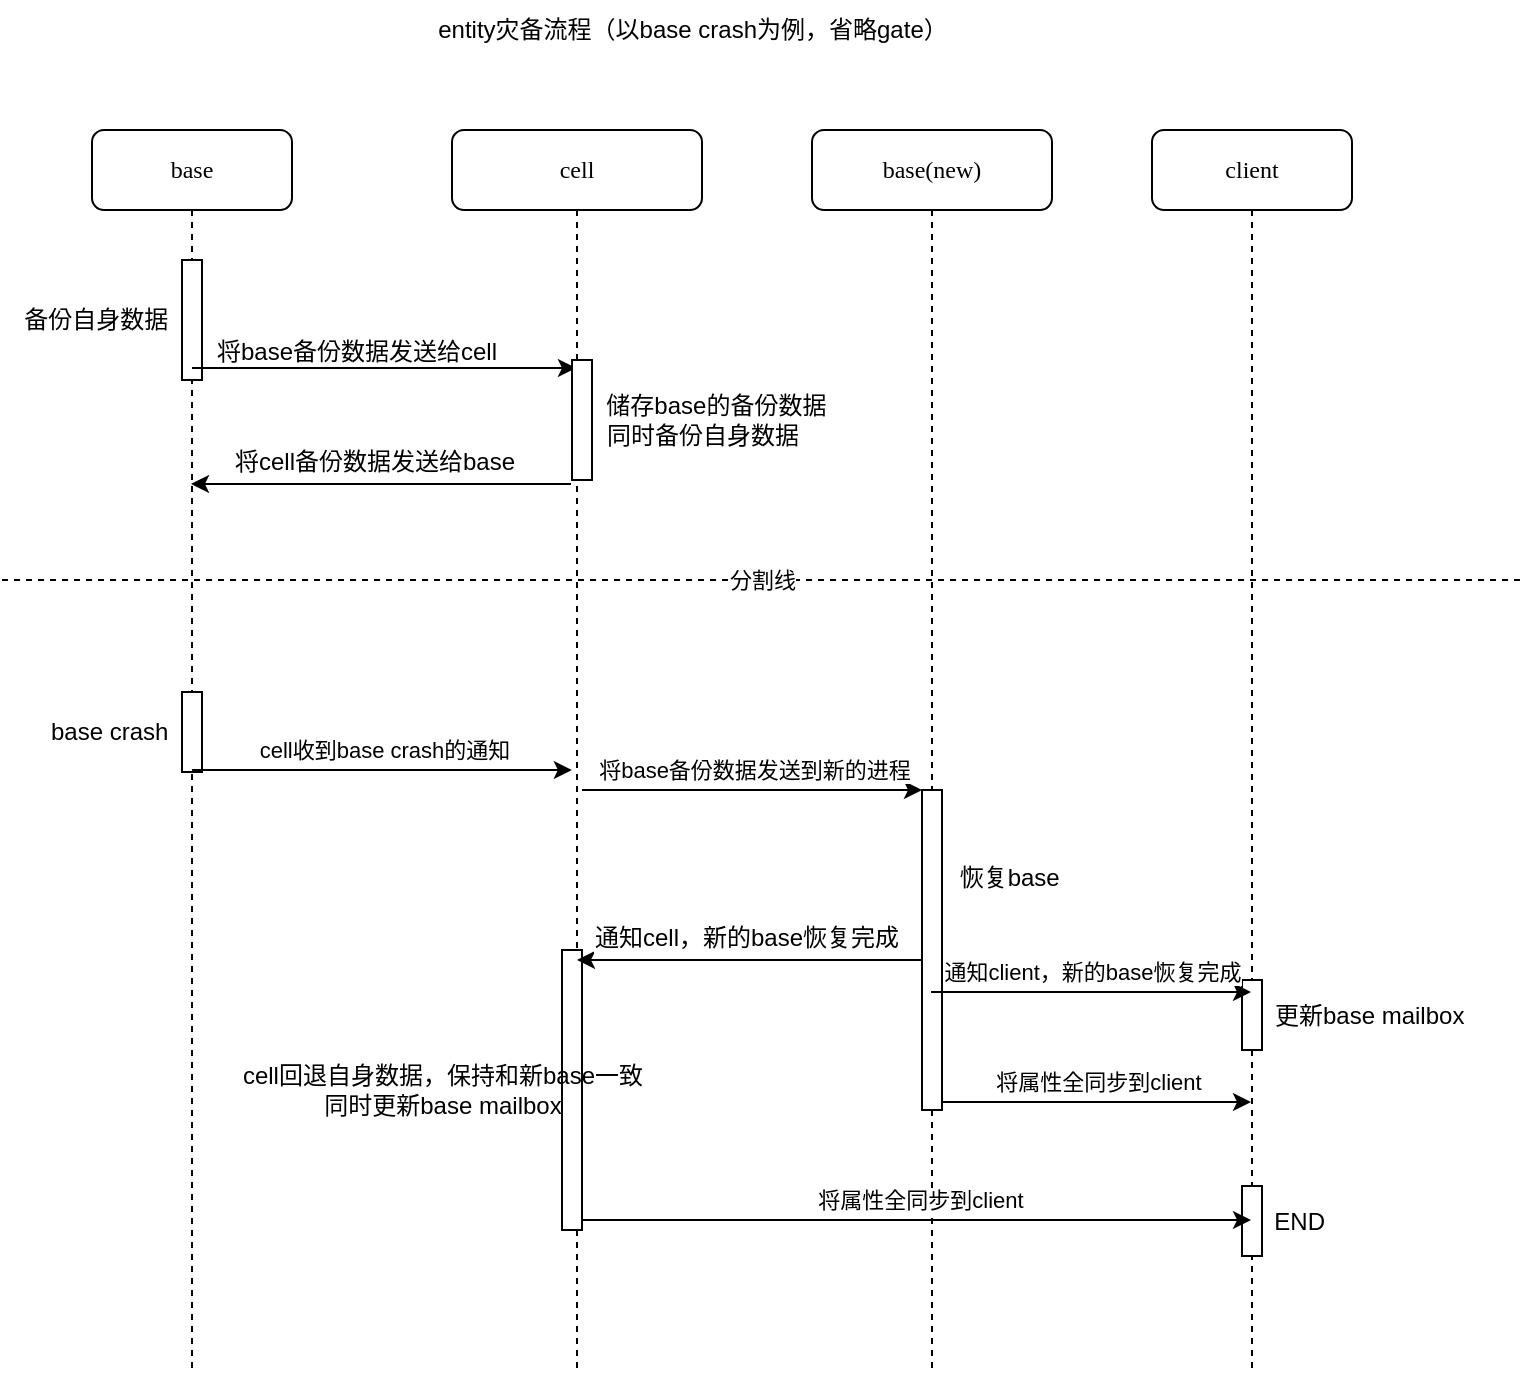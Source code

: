 <mxfile version="20.3.0" type="device"><diagram name="Page-1" id="13e1069c-82ec-6db2-03f1-153e76fe0fe0"><mxGraphModel dx="1108" dy="553" grid="1" gridSize="10" guides="1" tooltips="1" connect="1" arrows="1" fold="1" page="1" pageScale="1" pageWidth="1100" pageHeight="850" background="none" math="0" shadow="0"><root><mxCell id="0"/><mxCell id="1" parent="0"/><mxCell id="7baba1c4bc27f4b0-2" value="base" style="shape=umlLifeline;perimeter=lifelinePerimeter;whiteSpace=wrap;html=1;container=1;collapsible=0;recursiveResize=0;outlineConnect=0;rounded=1;shadow=0;comic=0;labelBackgroundColor=none;strokeWidth=1;fontFamily=Verdana;fontSize=12;align=center;" parent="1" vertex="1"><mxGeometry x="205" y="105" width="100" height="620" as="geometry"/></mxCell><mxCell id="opqYPBr9ySjf7v5Vjz5I-30" value="" style="endArrow=classic;html=1;rounded=0;fontSize=12;" parent="7baba1c4bc27f4b0-2" edge="1"><mxGeometry width="50" height="50" relative="1" as="geometry"><mxPoint x="239.5" y="177" as="sourcePoint"/><mxPoint x="49.5" y="177" as="targetPoint"/><Array as="points"><mxPoint x="100" y="177"/></Array></mxGeometry></mxCell><mxCell id="opqYPBr9ySjf7v5Vjz5I-31" value="将cell备份数据发送给base" style="edgeLabel;html=1;align=center;verticalAlign=middle;resizable=0;points=[];fontSize=12;" parent="opqYPBr9ySjf7v5Vjz5I-30" vertex="1" connectable="0"><mxGeometry x="0.161" y="-1" relative="1" as="geometry"><mxPoint x="12" y="-10" as="offset"/></mxGeometry></mxCell><mxCell id="LMfeUab9JNL1YFoPR-Qh-6" value="base crash&amp;nbsp; &amp;nbsp; &amp;nbsp; &amp;nbsp; &amp;nbsp; &amp;nbsp; &amp;nbsp; &amp;nbsp; &amp;nbsp; &amp;nbsp; &amp;nbsp; &amp;nbsp; &amp;nbsp;" style="html=1;points=[];perimeter=orthogonalPerimeter;" parent="7baba1c4bc27f4b0-2" vertex="1"><mxGeometry x="45" y="281" width="10" height="40" as="geometry"/></mxCell><mxCell id="LMfeUab9JNL1YFoPR-Qh-2" value="备份自身数据&amp;nbsp; &amp;nbsp; &amp;nbsp; &amp;nbsp; &amp;nbsp; &amp;nbsp; &amp;nbsp; &amp;nbsp; &amp;nbsp; &amp;nbsp; &amp;nbsp; &amp;nbsp; &amp;nbsp; &amp;nbsp; &amp;nbsp;" style="html=1;points=[];perimeter=orthogonalPerimeter;" parent="7baba1c4bc27f4b0-2" vertex="1"><mxGeometry x="45" y="65" width="10" height="60" as="geometry"/></mxCell><mxCell id="7baba1c4bc27f4b0-3" value="cell" style="shape=umlLifeline;perimeter=lifelinePerimeter;whiteSpace=wrap;html=1;container=1;collapsible=0;recursiveResize=0;outlineConnect=0;rounded=1;shadow=0;comic=0;labelBackgroundColor=none;strokeWidth=1;fontFamily=Verdana;fontSize=12;align=center;" parent="1" vertex="1"><mxGeometry x="385" y="105" width="125" height="620" as="geometry"/></mxCell><mxCell id="opqYPBr9ySjf7v5Vjz5I-15" value="" style="endArrow=classic;html=1;rounded=0;" parent="7baba1c4bc27f4b0-3" target="7baba1c4bc27f4b0-3" edge="1"><mxGeometry x="0.006" y="10" relative="1" as="geometry"><mxPoint x="-130" y="119" as="sourcePoint"/><mxPoint x="50" y="119" as="targetPoint"/><Array as="points"><mxPoint x="-59.5" y="119"/></Array><mxPoint as="offset"/></mxGeometry></mxCell><mxCell id="ZsHpGiBsL_zo0EJkCKv_-1" value="&amp;nbsp; &amp;nbsp; &amp;nbsp; &amp;nbsp; &amp;nbsp; &amp;nbsp; &amp;nbsp; &amp;nbsp; &amp;nbsp; &amp;nbsp; &amp;nbsp; &amp;nbsp; &amp;nbsp; &amp;nbsp; &amp;nbsp; &amp;nbsp; &amp;nbsp; &amp;nbsp; &amp;nbsp; &amp;nbsp; 储存base的备份数据&lt;br&gt;&amp;nbsp; &amp;nbsp; &amp;nbsp; &amp;nbsp; &amp;nbsp; &amp;nbsp; &amp;nbsp; &amp;nbsp; &amp;nbsp; &amp;nbsp; &amp;nbsp; &amp;nbsp; &amp;nbsp; &amp;nbsp; &amp;nbsp; &amp;nbsp; &amp;nbsp; &amp;nbsp; 同时备份自身数据" style="html=1;points=[];perimeter=orthogonalPerimeter;" vertex="1" parent="7baba1c4bc27f4b0-3"><mxGeometry x="60" y="115" width="10" height="60" as="geometry"/></mxCell><mxCell id="LMfeUab9JNL1YFoPR-Qh-18" value="cell回退自身数据，保持和新base一致&amp;nbsp; &amp;nbsp; &amp;nbsp; &amp;nbsp; &amp;nbsp; &amp;nbsp; &amp;nbsp; &amp;nbsp; &amp;nbsp; &amp;nbsp; &amp;nbsp; &amp;nbsp; &amp;nbsp; &amp;nbsp; &amp;nbsp; &amp;nbsp; &amp;nbsp; &amp;nbsp; &amp;nbsp; &amp;nbsp;&lt;br&gt;同时更新base mailbox&amp;nbsp; &amp;nbsp; &amp;nbsp; &amp;nbsp; &amp;nbsp; &amp;nbsp; &amp;nbsp; &amp;nbsp; &amp;nbsp; &amp;nbsp; &amp;nbsp; &amp;nbsp; &amp;nbsp; &amp;nbsp; &amp;nbsp; &amp;nbsp; &amp;nbsp; &amp;nbsp; &amp;nbsp; &amp;nbsp;" style="html=1;points=[];perimeter=orthogonalPerimeter;" parent="7baba1c4bc27f4b0-3" vertex="1"><mxGeometry x="55" y="410" width="10" height="140" as="geometry"/></mxCell><mxCell id="7baba1c4bc27f4b0-4" value="base(new)" style="shape=umlLifeline;perimeter=lifelinePerimeter;whiteSpace=wrap;html=1;container=1;collapsible=0;recursiveResize=0;outlineConnect=0;rounded=1;shadow=0;comic=0;labelBackgroundColor=none;strokeWidth=1;fontFamily=Verdana;fontSize=12;align=center;" parent="1" vertex="1"><mxGeometry x="565" y="105" width="120" height="620" as="geometry"/></mxCell><mxCell id="LMfeUab9JNL1YFoPR-Qh-16" value="&amp;nbsp; &amp;nbsp; &amp;nbsp; &amp;nbsp; &amp;nbsp; &amp;nbsp; &amp;nbsp; &amp;nbsp; &amp;nbsp; &amp;nbsp; &amp;nbsp; &amp;nbsp;恢复base&lt;br&gt;&lt;br&gt;&lt;br&gt;&lt;br&gt;&lt;br&gt;&lt;br&gt;" style="html=1;points=[];perimeter=orthogonalPerimeter;" parent="7baba1c4bc27f4b0-4" vertex="1"><mxGeometry x="55" y="330" width="10" height="160" as="geometry"/></mxCell><mxCell id="ZsHpGiBsL_zo0EJkCKv_-5" value="将base备份数据发送到新的进程" style="endArrow=classic;html=1;rounded=0;" edge="1" parent="7baba1c4bc27f4b0-4"><mxGeometry x="0.006" y="10" relative="1" as="geometry"><mxPoint x="-115" y="330" as="sourcePoint"/><mxPoint x="55" y="330" as="targetPoint"/><Array as="points"><mxPoint x="-44.5" y="330"/></Array><mxPoint as="offset"/></mxGeometry></mxCell><mxCell id="ZsHpGiBsL_zo0EJkCKv_-13" value="将属性全同步到client" style="endArrow=classic;html=1;rounded=0;" edge="1" parent="7baba1c4bc27f4b0-4"><mxGeometry x="0.006" y="10" relative="1" as="geometry"><mxPoint x="65" y="486" as="sourcePoint"/><mxPoint x="219.5" y="486" as="targetPoint"/><Array as="points"><mxPoint x="115" y="486"/><mxPoint x="145" y="486"/></Array><mxPoint as="offset"/></mxGeometry></mxCell><mxCell id="opqYPBr9ySjf7v5Vjz5I-16" value="将base备份数据发送给cell" style="text;html=1;align=center;verticalAlign=middle;resizable=0;points=[];autosize=1;strokeColor=none;fillColor=none;" parent="1" vertex="1"><mxGeometry x="257" y="201" width="160" height="30" as="geometry"/></mxCell><mxCell id="opqYPBr9ySjf7v5Vjz5I-28" value="cell收到base crash的通知" style="endArrow=classic;html=1;rounded=0;entryX=0.676;entryY=0.8;entryDx=0;entryDy=0;entryPerimeter=0;" parent="1" edge="1"><mxGeometry x="0.006" y="10" relative="1" as="geometry"><mxPoint x="255" y="425" as="sourcePoint"/><mxPoint x="444.92" y="425" as="targetPoint"/><Array as="points"><mxPoint x="325.5" y="425"/></Array><mxPoint as="offset"/></mxGeometry></mxCell><mxCell id="opqYPBr9ySjf7v5Vjz5I-42" value="" style="endArrow=classic;html=1;rounded=0;fontSize=12;" parent="1" source="LMfeUab9JNL1YFoPR-Qh-16" edge="1" target="7baba1c4bc27f4b0-3"><mxGeometry width="50" height="50" relative="1" as="geometry"><mxPoint x="575" y="527" as="sourcePoint"/><mxPoint x="253.5" y="527" as="targetPoint"/><Array as="points"><mxPoint x="520" y="520"/></Array></mxGeometry></mxCell><mxCell id="opqYPBr9ySjf7v5Vjz5I-43" value="通知cell，新的base恢复完成" style="edgeLabel;html=1;align=center;verticalAlign=middle;resizable=0;points=[];fontSize=12;" parent="opqYPBr9ySjf7v5Vjz5I-42" vertex="1" connectable="0"><mxGeometry x="0.161" y="-1" relative="1" as="geometry"><mxPoint x="12" y="-10" as="offset"/></mxGeometry></mxCell><mxCell id="LMfeUab9JNL1YFoPR-Qh-1" value="entity灾备流程（以base crash为例，省略gate）" style="text;html=1;align=center;verticalAlign=middle;resizable=0;points=[];autosize=1;strokeColor=none;fillColor=none;" parent="1" vertex="1"><mxGeometry x="365" y="40" width="280" height="30" as="geometry"/></mxCell><mxCell id="ZsHpGiBsL_zo0EJkCKv_-7" value="分割线&lt;br&gt;" style="endArrow=none;dashed=1;html=1;rounded=0;" edge="1" parent="1"><mxGeometry width="50" height="50" relative="1" as="geometry"><mxPoint x="160" y="330" as="sourcePoint"/><mxPoint x="920" y="330" as="targetPoint"/></mxGeometry></mxCell><mxCell id="ZsHpGiBsL_zo0EJkCKv_-8" value="client" style="shape=umlLifeline;perimeter=lifelinePerimeter;whiteSpace=wrap;html=1;container=1;collapsible=0;recursiveResize=0;outlineConnect=0;rounded=1;shadow=0;comic=0;labelBackgroundColor=none;strokeWidth=1;fontFamily=Verdana;fontSize=12;align=center;" vertex="1" parent="1"><mxGeometry x="735" y="105" width="100" height="620" as="geometry"/></mxCell><mxCell id="ZsHpGiBsL_zo0EJkCKv_-11" value="&amp;nbsp; &amp;nbsp; &amp;nbsp; &amp;nbsp; &amp;nbsp; &amp;nbsp; &amp;nbsp; &amp;nbsp; &amp;nbsp; &amp;nbsp; &amp;nbsp; &amp;nbsp; &amp;nbsp; &amp;nbsp; &amp;nbsp; &amp;nbsp; &amp;nbsp; &amp;nbsp;更新base mailbox" style="html=1;points=[];perimeter=orthogonalPerimeter;" vertex="1" parent="ZsHpGiBsL_zo0EJkCKv_-8"><mxGeometry x="45" y="425" width="10" height="35" as="geometry"/></mxCell><mxCell id="ZsHpGiBsL_zo0EJkCKv_-15" value="&amp;nbsp; &amp;nbsp; &amp;nbsp; &amp;nbsp; &amp;nbsp; &amp;nbsp; &amp;nbsp; END" style="html=1;points=[];perimeter=orthogonalPerimeter;" vertex="1" parent="ZsHpGiBsL_zo0EJkCKv_-8"><mxGeometry x="45" y="528" width="10" height="35" as="geometry"/></mxCell><mxCell id="LMfeUab9JNL1YFoPR-Qh-29" value="通知client，新的base恢复完成" style="endArrow=classic;html=1;rounded=0;" parent="1" edge="1"><mxGeometry x="0.006" y="10" relative="1" as="geometry"><mxPoint x="624.5" y="536" as="sourcePoint"/><mxPoint x="784.5" y="536" as="targetPoint"/><Array as="points"><mxPoint x="685" y="536"/><mxPoint x="710" y="536"/></Array><mxPoint as="offset"/></mxGeometry></mxCell><mxCell id="ZsHpGiBsL_zo0EJkCKv_-12" value="将属性全同步到client" style="endArrow=classic;html=1;rounded=0;" edge="1" parent="1" target="ZsHpGiBsL_zo0EJkCKv_-8"><mxGeometry x="0.006" y="10" relative="1" as="geometry"><mxPoint x="450" y="650" as="sourcePoint"/><mxPoint x="620" y="650" as="targetPoint"/><Array as="points"><mxPoint x="520.5" y="650"/></Array><mxPoint as="offset"/></mxGeometry></mxCell></root></mxGraphModel></diagram></mxfile>